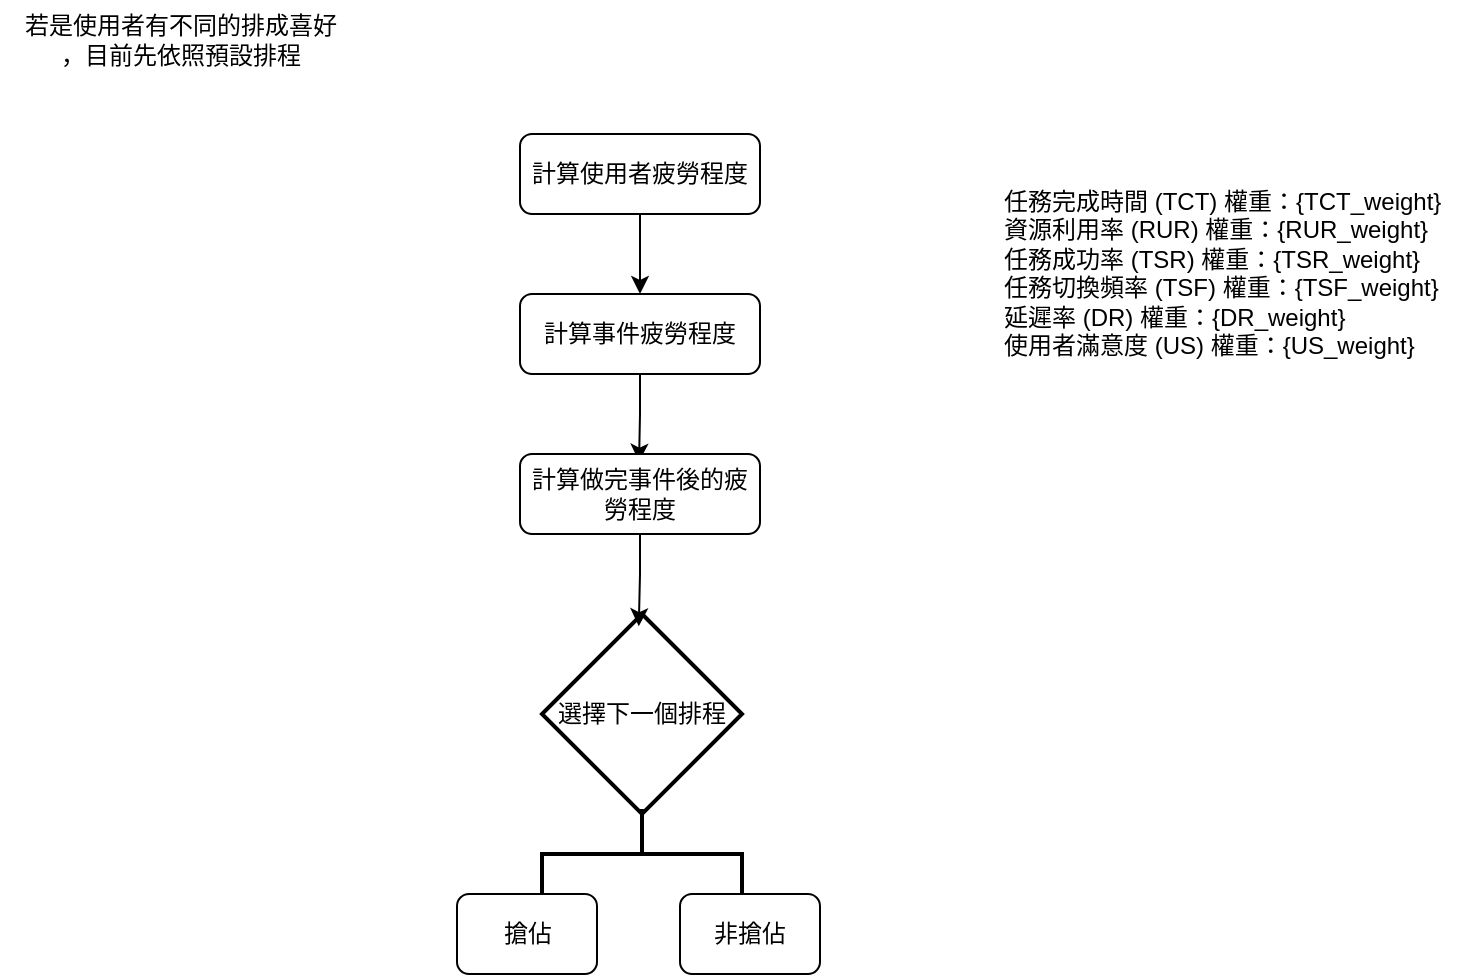 <mxfile version="26.0.6">
  <diagram id="C5RBs43oDa-KdzZeNtuy" name="Page-1">
    <mxGraphModel dx="1126" dy="601" grid="1" gridSize="10" guides="1" tooltips="1" connect="1" arrows="1" fold="1" page="1" pageScale="1" pageWidth="827" pageHeight="1169" math="0" shadow="0">
      <root>
        <mxCell id="WIyWlLk6GJQsqaUBKTNV-0" />
        <mxCell id="WIyWlLk6GJQsqaUBKTNV-1" parent="WIyWlLk6GJQsqaUBKTNV-0" />
        <mxCell id="FqdX8kXsjLSV0rmx-Y8m-2" style="edgeStyle=orthogonalEdgeStyle;rounded=0;orthogonalLoop=1;jettySize=auto;html=1;" edge="1" parent="WIyWlLk6GJQsqaUBKTNV-1" source="WIyWlLk6GJQsqaUBKTNV-3" target="FqdX8kXsjLSV0rmx-Y8m-0">
          <mxGeometry relative="1" as="geometry" />
        </mxCell>
        <mxCell id="WIyWlLk6GJQsqaUBKTNV-3" value="計算使用者疲勞程度" style="rounded=1;whiteSpace=wrap;html=1;fontSize=12;glass=0;strokeWidth=1;shadow=0;" parent="WIyWlLk6GJQsqaUBKTNV-1" vertex="1">
          <mxGeometry x="260" y="90" width="120" height="40" as="geometry" />
        </mxCell>
        <mxCell id="FqdX8kXsjLSV0rmx-Y8m-1" style="edgeStyle=orthogonalEdgeStyle;rounded=0;orthogonalLoop=1;jettySize=auto;html=1;entryX=0.496;entryY=0.096;entryDx=0;entryDy=0;entryPerimeter=0;" edge="1" parent="WIyWlLk6GJQsqaUBKTNV-1" source="FqdX8kXsjLSV0rmx-Y8m-0" target="FqdX8kXsjLSV0rmx-Y8m-3">
          <mxGeometry relative="1" as="geometry">
            <mxPoint x="320" y="250" as="targetPoint" />
          </mxGeometry>
        </mxCell>
        <mxCell id="FqdX8kXsjLSV0rmx-Y8m-0" value="計算&lt;span style=&quot;background-color: transparent; color: light-dark(rgb(0, 0, 0), rgb(255, 255, 255));&quot;&gt;事件疲勞程度&lt;/span&gt;" style="rounded=1;whiteSpace=wrap;html=1;" vertex="1" parent="WIyWlLk6GJQsqaUBKTNV-1">
          <mxGeometry x="260" y="170" width="120" height="40" as="geometry" />
        </mxCell>
        <mxCell id="FqdX8kXsjLSV0rmx-Y8m-3" value="計算做完事件後的疲勞程度" style="rounded=1;whiteSpace=wrap;html=1;" vertex="1" parent="WIyWlLk6GJQsqaUBKTNV-1">
          <mxGeometry x="260" y="250" width="120" height="40" as="geometry" />
        </mxCell>
        <mxCell id="FqdX8kXsjLSV0rmx-Y8m-7" value="若是使用者有不同的排成喜好&lt;br&gt;，目前先依照預設排程" style="text;html=1;align=center;verticalAlign=middle;resizable=0;points=[];autosize=1;strokeColor=none;fillColor=none;" vertex="1" parent="WIyWlLk6GJQsqaUBKTNV-1">
          <mxGeometry y="23" width="180" height="40" as="geometry" />
        </mxCell>
        <mxCell id="FqdX8kXsjLSV0rmx-Y8m-8" value="選擇下一個排程" style="strokeWidth=2;html=1;shape=mxgraph.flowchart.decision;whiteSpace=wrap;" vertex="1" parent="WIyWlLk6GJQsqaUBKTNV-1">
          <mxGeometry x="271" y="330" width="100" height="100" as="geometry" />
        </mxCell>
        <mxCell id="FqdX8kXsjLSV0rmx-Y8m-10" value="" style="strokeWidth=2;html=1;shape=mxgraph.flowchart.annotation_2;align=left;labelPosition=right;pointerEvents=1;rotation=90;" vertex="1" parent="WIyWlLk6GJQsqaUBKTNV-1">
          <mxGeometry x="298.5" y="400" width="45" height="100" as="geometry" />
        </mxCell>
        <mxCell id="FqdX8kXsjLSV0rmx-Y8m-14" style="edgeStyle=orthogonalEdgeStyle;rounded=0;orthogonalLoop=1;jettySize=auto;html=1;entryX=0.484;entryY=0.061;entryDx=0;entryDy=0;entryPerimeter=0;" edge="1" parent="WIyWlLk6GJQsqaUBKTNV-1" source="FqdX8kXsjLSV0rmx-Y8m-3" target="FqdX8kXsjLSV0rmx-Y8m-8">
          <mxGeometry relative="1" as="geometry" />
        </mxCell>
        <mxCell id="FqdX8kXsjLSV0rmx-Y8m-15" value="搶佔" style="rounded=1;whiteSpace=wrap;html=1;" vertex="1" parent="WIyWlLk6GJQsqaUBKTNV-1">
          <mxGeometry x="228.5" y="470" width="70" height="40" as="geometry" />
        </mxCell>
        <mxCell id="FqdX8kXsjLSV0rmx-Y8m-16" value="非搶佔" style="rounded=1;whiteSpace=wrap;html=1;" vertex="1" parent="WIyWlLk6GJQsqaUBKTNV-1">
          <mxGeometry x="340" y="470" width="70" height="40" as="geometry" />
        </mxCell>
        <mxCell id="FqdX8kXsjLSV0rmx-Y8m-18" value="任務完成時間 (TCT) 權重：{TCT_weight}&#xa;資源利用率 (RUR) 權重：{RUR_weight}&#xa;任務成功率 (TSR) 權重：{TSR_weight}&#xa;任務切換頻率 (TSF) 權重：{TSF_weight}&#xa;延遲率 (DR) 權重：{DR_weight}&#xa;使用者滿意度 (US) 權重：{US_weight}" style="text;whiteSpace=wrap;html=1;" vertex="1" parent="WIyWlLk6GJQsqaUBKTNV-1">
          <mxGeometry x="500" y="110" width="240" height="100" as="geometry" />
        </mxCell>
      </root>
    </mxGraphModel>
  </diagram>
</mxfile>

